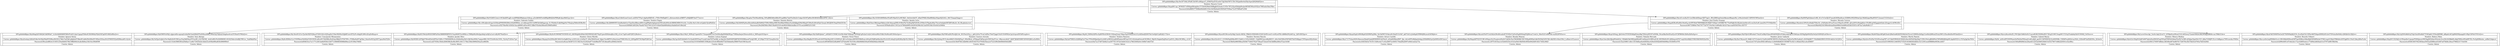 digraph BTreeES{ 
 node[shape=record] 
node0xc000512390[label="<f0>|{<f1>DPI:gAAAAABgm1Ryc9w5P7i9ilL3PhIfC3hV9F-nMtlpyvP_zYMtPQuZV3Lwi0r7QjGMzF9FY1TR-CW2ph0bv6sERyiVgwQHQMAf5Q==|Nombre: Rosario Curiel|Correo: gAAAAABgm1RygaBtU-gn_9F9HZE7rfXWpp0Rvkg9av37CBsWZ9btEHlfBgJkVlL6odciT1PDv7B7j35jyATkhJqWwJmMF6RTWltzSVX2ot7985zduObmT9k=|Password:b0a88f0377008bd9d4d82103e1b038e6afd18505d57056ae72cf37089a87e594|Cuenta: Admin}|<f2>"] 
node0xc000573170[label="<f0>|{<f1>DPI:gAAAAABgm1RyVO285C2sm1vNCkhdDFsgJI-vwaHPK8j5R0pham1hXzcg_qTyQ60SSYw4dRXpIf8Ql2foPRWpK-4jzoMdGLjy-Q==|Nombre: Gabriela Guillen|Correo: gAAAAABgm1Ry-cDEsdJwtxEzgo1h5I4mkPMSHNQWoLtSQAY8Wdo_uvvuKesqw5GCvh9WGbGk6Iqqreqz_X-1YIlo8inTcAkN8qJzNo7NlmJvpT8i8wXOBuM=|Password:ce5f270be9b14363b14aca86681a65ec69313ffb4765e8a5f6ee8539685e8841|Cuenta: Admin}|<f2>|{<f3>DPI:gAAAAABgm1RymUdh4GsneUmwL-zoX5Si7YYq1vAg0m6XKFd5_c7NSvY9tfDg8CG_aXwtaws6zb-aOBfFf7-yHdJABFOin577zw==|Nombre: Teodoro Pagan|Correo: gAAAAABgm1Ry3JM98V8TCQuhRxAIeX-zCTjmEbuXBmzsKWcGug8Mp6e4gbqmQoVX5ckSaW4riA1BRMLWB01N-toYy_Un2Dy-9yt1cHrcwGpkIzUIjvkPbZQ=|Password:f40fd61d8329a76aefb7622704122167e5bb45bb680d4fa2c8afdd5e0148e2d2|Cuenta: Admin}|<f4>|{<f5>DPI:gAAAAABgm1Ryajdui7DsN6aAHr6g_50YsJRRZA8whBIn5FxspR6la7rJaYYz29yl2vUnkpvD2Of7p8Se3DGBGK3eqGySPXT_6Q==|Nombre: Daniela Batista|Correo: gAAAAABgm1RyDd94IVp9nuIXxwb0lsbaRiOb96Qt7DWxVKRuyW8CISz0RdzNHbhuVxoX26Jkgd2MeNKogVCD6wEslHvbEIpUQsrpL38GlJSNC9epEMeEZC8=|Password:29e284f36fe1f8d158a602323cde082438bfcfedfbe107f1cee2d98f525153f3|Cuenta: Admin}|<f6>|{<f7>DPI:gAAAAABgm1Ry1D3DOAWRtKmYEafEONjeE2CyMUKkU_i9a5wtrhbOT_xRabTP6KLSXa6R0dhytNqm0Ij3L6LL_84CT2egujGhqg==|Nombre: Amalia Leiva|Correo: gAAAAABgm1RykTdoe1B6yhapO9j4ecyQ414lmyqiZ9EsVO8wFfa72LfEgNkP2fG9L23V8nCb7KgAxANjs7SxraOnfqikd3R7JHFzBn2A_3Q_BLqtkslncrw=|Password:5f59a8cd20c11812a1d7864dd9f5c442834298e3d13a459518b103e441b3060d|Cuenta: Admin}|<f8>"] 
node0xc00030cdb0[label="<f0>|{<f1>DPI:gAAAAABgm1RyhMagQtFiSKQbUhKfWhb7_Iv24r4fdXDKRFMHrPLbIUL2pvUjgzpZYfdtofUIXO8S6yPQh2OE5pDSTrBIZoRXuQ==|Nombre: Ignacio Serna|Correo: gAAAAABgm1RyaZxwkayLK6rbFi4bcVeODpYRa85YQWasMt3D1j74Ka7mE0kUgIfgXo0T3fknHCobKiZ9oN6lz0Y1WfmGE0muPsGF9M5PZQoHDBmia8UcQcA=|Password:09ca2e8f0cfc315051254a0b84378b19ffb000c0ca6c8b9ea1fb31bc5f0df599|Cuenta: Admin}|<f2>|{<f3>DPI:gAAAAABgm1RyfO8NVx0NjL-nJgnra6Io-ogznqGchAxWeTmb2RA2FPnE6XuxA98LOWoxOg7HJZqV24ig6aw4vm5Y3SmfUFWhiQ==|Nombre: Sara Abrego|Correo: gAAAAABgm1RyToEIjmVuJbiLZ3e18q9s9zNUMGcp-Ncp5kfZAuyFFGxz99_zUb7B256I_-hrbGzRErPnS4M96MUrSGIQTAdvxSolBJCPBUxv_YnkI9kibPk=|Password:15c8cf5ff43f43af3b8ae11a48c72925b2b1dbd23ce938a984af63fc896999c8|Cuenta: Admin}|<f4>"] 
node0xc000573170:f0 -> node0xc00030cdb0 
node0xc00030ce10[label="<f0>|{<f1>DPI:gAAAAABgm1Ry1KwDU2Cw7Jx-RnYfIZVQXmzYT4N1QGrvEJ5nqDsUVAwYKDDn3QJdfIUatcHTYyPi-c6dgDCdWtcIZrqFe8lisg==|Nombre: Concepción Miramontes|Correo: gAAAAABgm1RyKvfHMtirUyvT35PBiowVhEKIeF2NO3SV6-aRveDUTA2HBtoNoEAoyMKjZUFYI479Fu_F5MheXaW7glOksl_Hois0wM1fyj5HY7gmxMoITQ0=|Password:bf04633ce7a1177c24f1da6b9540c52877c596985f4988d06ecec91506a70664|Cuenta: Admin}|<f2>|{<f3>DPI:gAAAAABgm1RyK5CWeQsIWDiYDBPIzPdn5B8R9WBPElTcTmaMiMT3rsMMrcs-T9R0pWixWoQpzA4qI-mHjGa1avl-uRyMI7NmfQ==|Nombre: Jacobo Olivo|Correo: gAAAAABgm1RyWHX9-2iPNJj47SSwKZla5dPI5aUQHLr1T56EK8HWsiLo5A2bit8uj3bGv3JhTkiwWHy7sqiqorR8L1NtT53uWsSnUSFb_T2yScJ7LXOov7g=|Password:caf27030a10b4e26063ffe2bcffecf691c0411176bc546e5890d34aa5ce8820b|Cuenta: Admin}|<f4>"] 
node0xc000573170:f2 -> node0xc00030ce10 
node0xc0005730b0[label="<f0>|{<f1>DPI:gAAAAABgm1RyXc0U0WMIf7SV5fVlFct9_rfAVWdjA9vKMeGM3FBYHZL8H7Nq5CgweXSSdwqRyu19Q_sUwv7apN-m6FQXTLQ9oA==|Nombre: Gloria Murillo|Correo: gAAAAABgm1RygrgL9u2DHa2KC26ZzTxrQqBLPmy-w32UyLb_h1bPpCY_49xtYKlZZwa2_6Jgn15euRfP5CyHenLhwd7WKU6Sz1Q_QDVjgRM7DGMplPQl0Ck=|Password:a9ceac5b587215116b10a1fc20e0a877e4ef8be947181dbea85ca00fd2c0d341|Cuenta: Admin}|<f2>|{<f3>DPI:gAAAAABgm1Ryn1MyO_WfNcJz7sgwhDYc71brpmbBscYxUSsEKto8qDH4IkD9Lpy7VRHazAwjwG9swsuIt4Lvz_X9Pnzjls5GOg==|Nombre: Leticia Espinal|Correo: gAAAAABgm1RyGgvXd5Gh64dGrTz1QnAG8YFIwqT1yiahCeJuFNI7lmX6J_m-0gLjI2cVk40V6PI5J8FWZSNHR6aoaP3zAj2VffG_4C2MpZ7F2ET2osqNxvQ=|Password:0a21f105400681359ba8c225c6c968a9b473d35bbbd0a398f470e41981face41|Cuenta: Admin}|<f4>"] 
node0xc000573170:f4 -> node0xc0005730b0 
node0xc00033bad0[label="<f0>|{<f1>DPI:gAAAAABgm1Ry3QdPqXaIa7_x492kYUCSVKCrGeV8i-0AAi740brg27QYSQjUqPo2mUuQsUrbScmWb1FiKb19uMciz8UDt0zs2g==|Nombre: Víctor Ponce|Correo: gAAAAABgm1RyzDkqRzO518YnuZr2tHT0AyWqLDE1LZ2MYnX_6K1ceVxAmcdDEWIYSBdSum-hHvpEZSJROpMm2bxVEzi3cXUe6mjN-JxI62Khy9JeYh1SRr4=|Password:d95485b022d6a8067c67fa4e9fc7b310fce36b0666b544a9340bb0bbe24bb3f8|Cuenta: Admin}|<f2>|{<f3>DPI:gAAAAABgm1RyFMEwj9LPExQJLUdv_W1FbsL0Cg_c_q6LLhViu7YvaCzQPm7Ne07jigpCGh3U5tNP82uCpLiGsjsoZHTdfYruqA==|Nombre: Gustavo Arreola|Correo: gAAAAABgm1RyGj2dep3PrYcAxx46KZ1iNhH4JYqy3_H0xHKsb_sFPjkap5OkPgcq2xYDE5AuFUoz_v9kysnwuKxP_QbW7J6IiKYI0RFODV6SVJ6Q-xZufS8=|Password:6c5fe8760c3db69b1d03f10437b1f793625bea2cf72233f9c664964056428ff1|Cuenta: Admin}|<f4>"] 
node0xc000573170:f6 -> node0xc00033bad0 
node0xc00033bb30[label="<f0>|{<f1>DPI:gAAAAABgm1RyjM_EXfSh2QPR-o5qWPfSrhYRO0-UlQtaq3rzg139gsrEgOOHQu5xLGUyiXZhn0J5DX7lb1GeIQjGUpR24J117Q==|Nombre: Teodoro Ramírez|Correo: gAAAAABgm1RyQnPYBf2GcQQRDgFyh7Suy7PDxMNJjoDpo5cztIAFusH83Zzrqfh9IPpdzerfRTmjUZt3-A3x4eqhSwm4CK3IWu3_f8pNLOhgkefQaJNmtUp45Ch_BHyG9ClRVq_-yUdT|Password:8a7ac27d072b0b21ea597701197eb1bfd410cb1a79633004e9c1049b7c8d37d3|Cuenta: Admin}|<f2>|{<f3>DPI:gAAAAABgm1RyasHG36vnwSyMgL1byhLvBZQt_PBbf3cVHS04M-Z32lUQr9VcwoO-vwNLerPHv-bB68eDVyh6Uxj-_QtPrZ835g==|Nombre: Dorotea Rascón|Correo: gAAAAABgm1Ryn52rxX-9_5_fUDXZSgXD8ydWV-ChhR-LvU45sOiMZIC_CfqX9W1JcjvzlKijMD1V_u9w16iZOR2zF6FS6R78zPZ4BpgvCY9TepmsHZyt0uk=|Password:9b64a9805f8ea2929b77d40379a4738aad7cfeee018c5b88fa268cd72ae1636f|Cuenta: Admin}|<f4>"] 
node0xc000573170:f8 -> node0xc00033bb30 
node0xc000512390:f0 -> node0xc000573170 
node0xc0005731d0[label="<f0>|{<f1>DPI:gAAAAABgm1Rych5-reoXa35-CavZ8bvk0DmpcYJlT7qq1v_RVz2RR3opOeulc8konis0BaqtoNk_LrMu2s0wk2C1XPENUWNueQ==|Nombre: José Emilio Ocampo|Correo: gAAAAABgm1RygzKZKu85yK6cO4w6Lp-4zYfP3Hz67KWMl8JGDCfHJS7CKSpC14YHB678C7TaSFkJb3ZuYJLj0zLdnSbvsE2-eoLXo5uM_kenQVxTTU9QhtM=|Password:86733860e79e576773d70710a34e1cbf0a6b14b1b7daccea65f34354cc3f3757|Cuenta: Admin}|<f2>|{<f3>DPI:gAAAAABgm1RyBNPIgSQAzmGvBX_SCo7rCte5JLX7mmAG0DXmRcmv3I3B9ScWYjYf9rknTg1OKd62qmPArjWYA7C2smmCUGtVnQ==|Nombre: Micaela Carrera|Correo: gAAAAABgm1RymltoLOPtiVryHofjQ7Dfa10r_ir5hPp6et3FcmTLwu150qcEcx9OX5_qEn2dVOcl9mJpKdo-UPyRH-gO0Zggqhi4Qxk-2ZzqgcGi-AOWwXI=|Password:f8de9d2341080e4b4ad0deb9fb0c0afd80a924b555f31c9f7ba7a8a9feffc117|Cuenta: Admin}|<f4>"] 
node0xc000549290[label="<f0>|{<f1>DPI:gAAAAABgm1RyquEhpEc6Wt8hjdO2ERWPq296o_Vjv5dZWT1EAyrefLOIwJV1GrSiF_akFTrhUcj3o6IqdGPBW4JWyxxuEAYMjA==|Nombre: Arturo Castillo|Correo: gAAAAABgm1Ryz17z7YrbaoSQVz5koeozeZkaktFpdeJWMDfS91tkVNeiS_e43qMZRbmRM7_Jfg_cActx6PFoR4jhp4iiAiqy2DXAf0KZrpUJeXM5xSDCims=|Password:e54f33fe5e7419115d9ce4a71c02a4897ec0495170da69a4097e49d1edcba73a|Cuenta: Admin}|<f2>|{<f3>DPI:gAAAAABgm1Ryush5YoFY1sh3A2oLWwBvxaIeATTGVf2rCLkYwlYgANStbqD5iJMvxn7i-duCe_MioOLIUwB0OAs-ouZfQ3PN5w==|Nombre: Rosalia Monroy|Correo: gAAAAABgm1RyMegziKPYQUEUBCzNSqyuYyLPxsgtwz4SnDvTnKHxTbuTMQW8KUMUV6Xp46WAnGdk3NiN4j52I5CXfrvAk50Evv8nxGWsI_LxBimt-bTLmxw=|Password:c29751810ea1e53d44525ec41b3a04d18bf50fc095b4942fd914f217b92c982f|Cuenta: Admin}|<f4>|{<f5>DPI:gAAAAABgm1RyqvSiNxqj_tJhOr4uCP3YEXVA0p65otyA9g7DDsLjHYOI7xSNMx_WcmHksHwX5uzFjczYCXPB0Hd-ZbHuZkNnSg==|Nombre: Yolanda Mercado|Correo: gAAAAABgm1RyaCdecQ6zVJJmJ95dzKZxl_OXAkKiOkiO8X2ghBQaWCedQmztOv9BVmH-M_8SVWbHvDUuBQlwpvbF9i7vegG62nXRjfLYYRD3XKN0i93ZaO0=|Password:33a230f611d0c13518d6aa0ee6d926ac429e4305bb4859d498ac55340f5c47f5|Cuenta: Admin}|<f6>"] 
node0xc0005731d0:f0 -> node0xc000549290 
node0xc000557830[label="<f0>|{<f1>DPI:gAAAAABgm1RyF0Jr41lBYu4afv7OaLfCnD8jrVQmnWSASNDJYn5OAdcydqGq8TlC8AGqvcSEWpJQpW4ZDyVeQx3G8NQf1atOIw==|Nombre: Javier Gallardo|Correo: gAAAAABgm1RyZhzCMymxtD_8AfJL1Q71GubwGz7piHcIo8ZWCBNYEuTbQZaamzTkjXreFqYRLEqAtx8_xN2NAjXKT7-T6zRAKAYf8OU0VS9-AdZnUitUJ3E=|Password:7d7a2dcd50b1d85ebac1e2649d8d82015f598f75c5b11c49ab239a1a4cd58007|Cuenta: Admin}|<f2>|{<f3>DPI:gAAAAABgm1RylbFEfjzyAfOpKGludcQfAeSod6Q0ZN549ySaTGcrxU2MSDs2bDgyUzwRuQAWnxQTutySWCuThsu8ehXwWYdaQQ==|Nombre: Martín Ramón|Correo: gAAAAABgm1RyhZevfVxFAsT2GZEm2opFB7-oUUkb0YRV6Q3Cl6QEs9mv6HYldY4JyMqCCZ9LGNzLqB0A9NoCWNiRRAB4dgWL4gdldVED-LcTGFqQgGkcP40=|Password:b251099392124659527352f144368282db82c5212391eee698884e9036ccb927|Cuenta: Admin}|<f4>|{<f5>DPI:gAAAAABgm1RyxvyKxss8uZD_F9UQJoUbBd3nSLCLayw8G8LYSDMulXV17JGq2UtWU3oapWCCTLYq3TmkbAyEkOUNN0Q_VeYfsw==|Nombre: Gabriel Reyna|Correo: gAAAAABgm1RyRc_m0IvidPSTAT9Fgre0xPlhZdsPlHzxgYcn6LnKJif_gmSV-UKPMNFIJ1ZyAN0NRh_CHD6PwqWi0sLayYk5z_ZQSnRFVpPJQEDSu_QGdwI=|Password:540a80fd9b3ee26aefd122f1bd36652fb831b5527907168fed20501e32a5ffca|Cuenta: Admin}|<f6>"] 
node0xc0005731d0:f2 -> node0xc000557830 
node0xc000557890[label="<f0>|{<f1>DPI:gAAAAABgm1RyLssveOwscIgt_TszSs1dgUjY-aUU_QTMptfvyeWxmUGiUz8Ghwrj7QuhhYfR2hLRK2WXkpDB6l4c-mcT9fkGUA==|Nombre: Mónica Medina|Correo: gAAAAABgm1RyhG2cODgDGQdE5dM7Iq0uIZmXWZiPwgVNGpFP8PbNr8dmP4uPk7xGB9-cJOhJqcNqnD4vCE3_kRq1Y2MJPU5Lvl-OdBgmro7MVcnwAn-FWfA=|Password:b3941270097d86dcc48348a487de8676172f47f5e3627b625c0765a7b633e00d|Cuenta: Admin}|<f2>|{<f3>DPI:gAAAAABgm1RynF4fiTS9HPDuGeQV79ZWMqMj3CFo_ILo2XaF2LCZPkv46fTSAqwIH9X2dYr2oO7DVshuHe04ALcQHQhGh1ZfjQ==|Nombre: Ricardo Ulibarri|Correo: gAAAAABgm1Rye-yoDsLhqHFAXhGLsvL-W6-B4kt6H0exdOIPYqnNlXKav40kxRJdOH56BNyfaCFYKQ-mpGCKhjCP8KAAvxlVFQg6Pd-1NnlU2bk-jXRwFuA=|Password:bf99c60f1c67e6e2dc17ace5d693edccc77d09e2d644ab31e57972df8198d36a|Cuenta: Admin}|<f4>|{<f5>DPI:gAAAAABgm1RyLIxJV0Gd6bFqCPqIr3iiuXNnKkS7TOIOq6iU3YXoZjRYB8l_aBbpbLt6ClgRMZHSpopgSO-0XpUDP4rS76TriQ==|Nombre: Rebeca Mata|Correo: gAAAAABgm1RygNCCZQ3kJ1uUfNojn8wUqxqmPSMQjmwr0M34gJSFJ2AzriIVotwb-Sce2Xr242Rkb8LuRgFHMwcBTabBYTXL-PwZg9DBsdwc_mRfaChApnc=|Password:e050618f37f42383bea5043aa0d88ead32487a676bfbc26ea37966231710e504|Cuenta: Admin}|<f6>"] 
node0xc0005731d0:f4 -> node0xc000557890 
node0xc000512390:f2 -> node0xc0005731d0 
}